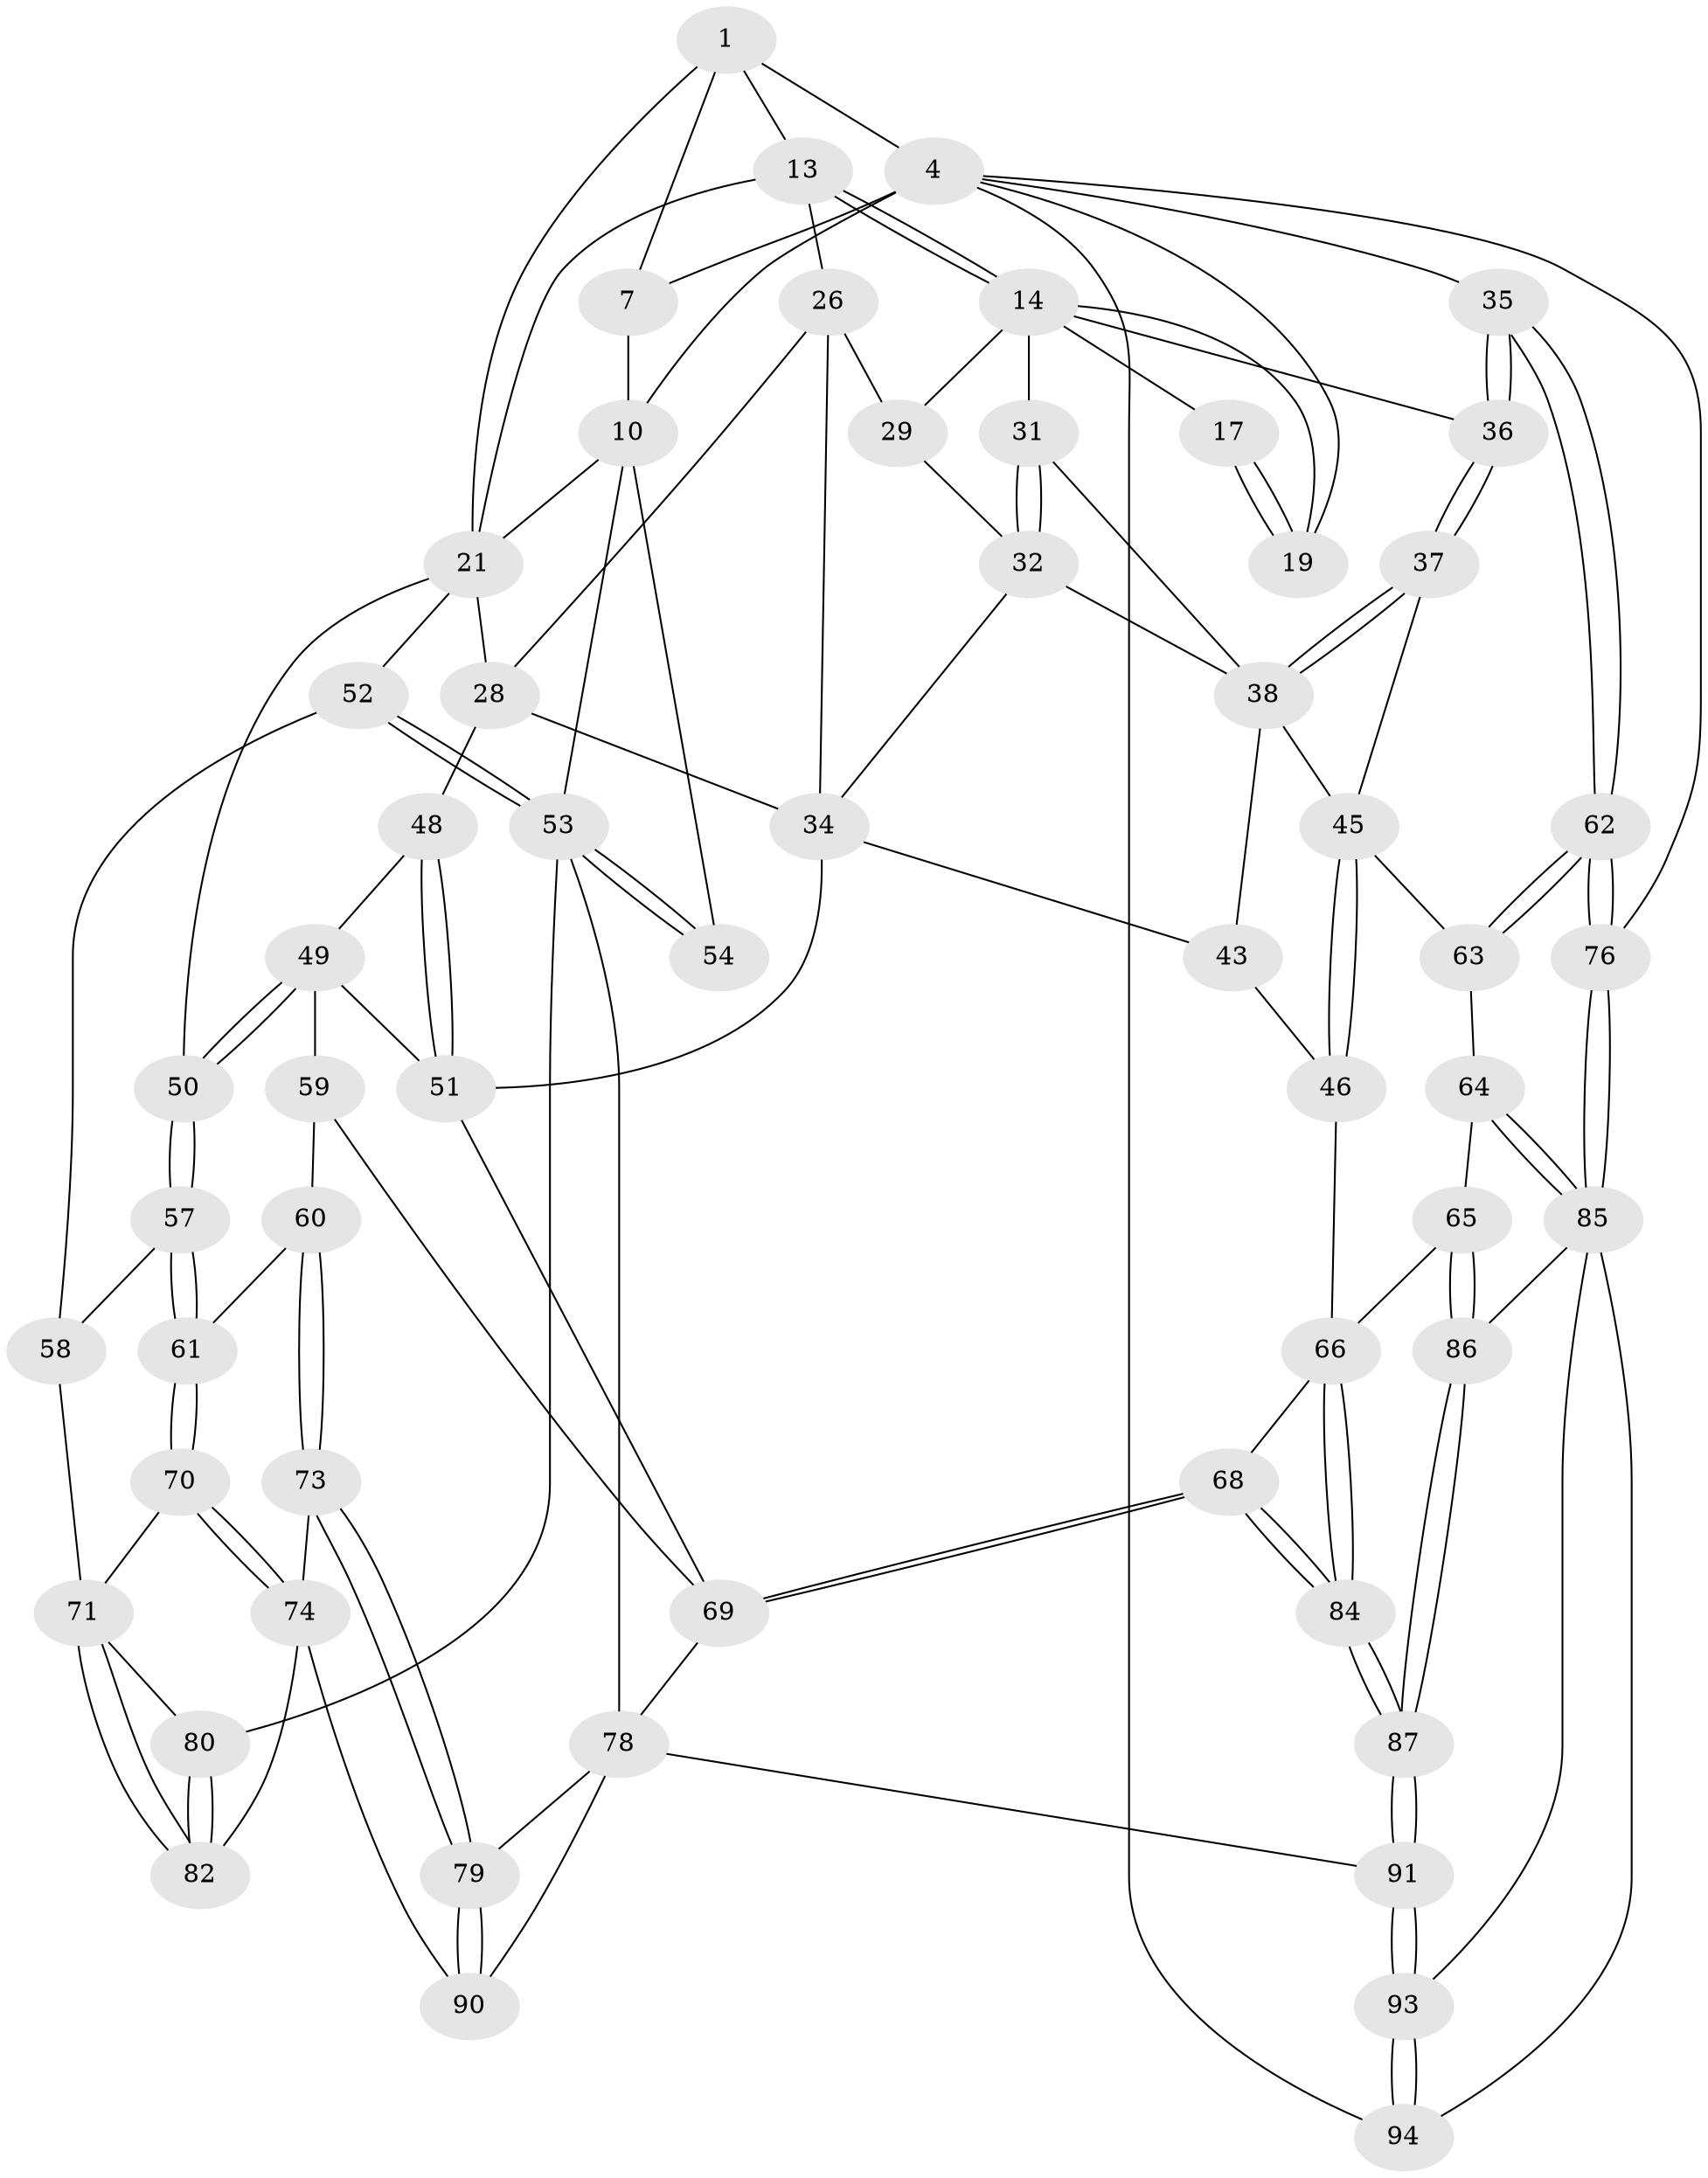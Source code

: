 // original degree distribution, {3: 0.030927835051546393, 5: 0.5257731958762887, 4: 0.2268041237113402, 6: 0.21649484536082475}
// Generated by graph-tools (version 1.1) at 2025/21/03/04/25 18:21:25]
// undirected, 58 vertices, 137 edges
graph export_dot {
graph [start="1"]
  node [color=gray90,style=filled];
  1 [pos="+0.2486745509737163+0",super="+2+6"];
  4 [pos="+1+0",super="+5+18+75"];
  7 [pos="+0.19793210343821036+0.10406972925835757",super="+8"];
  10 [pos="+0.05951101638631694+0.0331164419278021",super="+11"];
  13 [pos="+0.5315801941468001+0.02709376360696191",super="+20"];
  14 [pos="+0.7275208577383763+0.20803239985169109",super="+15"];
  17 [pos="+0.8581750385927693+0"];
  19 [pos="+1+0.23095447635939098"];
  21 [pos="+0.4811648444858226+0.0876902547390868",super="+23"];
  26 [pos="+0.5254145171487522+0.2674930954841495",super="+27"];
  28 [pos="+0.3871165822223853+0.37257796407116356",super="+40"];
  29 [pos="+0.6609587350982884+0.25032343272620444"];
  31 [pos="+0.7465291104961229+0.33698019947959523"];
  32 [pos="+0.5555563297087106+0.3882189234365429",super="+33"];
  34 [pos="+0.5283798612842725+0.3799376446115976",super="+39"];
  35 [pos="+1+0.410660147639924"];
  36 [pos="+1+0.4096685903533087"];
  37 [pos="+0.8775306898088476+0.4628862478400947"];
  38 [pos="+0.75169479728293+0.42263529856386745",super="+41"];
  43 [pos="+0.6399005773717484+0.5281432391008676"];
  45 [pos="+0.7074624969844983+0.5335406719518525",super="+47"];
  46 [pos="+0.703150088839685+0.5356788100725098"];
  48 [pos="+0.4112998829576116+0.5279528029518558"];
  49 [pos="+0.3549403523298282+0.5454424956194016",super="+56"];
  50 [pos="+0.19498748757955484+0.42920380986798795"];
  51 [pos="+0.5175110901246439+0.6572447722252408",super="+55"];
  52 [pos="+0.027991004639264055+0.6467521006164992"];
  53 [pos="+0+0.7567646520713991",super="+81"];
  54 [pos="+0+0.7592635727073774"];
  57 [pos="+0.1956334795087787+0.49242626257688"];
  58 [pos="+0.10568001827016718+0.6482706503048145"];
  59 [pos="+0.33408017528473566+0.6533100471949475"];
  60 [pos="+0.2756636551474314+0.6461640682558414"];
  61 [pos="+0.23915613983051986+0.6310452694936375"];
  62 [pos="+1+0.6126910033288663"];
  63 [pos="+0.8394176927518339+0.6146835020676717"];
  64 [pos="+0.8027292317859537+0.6807959626120921"];
  65 [pos="+0.7932122674991843+0.6921466188971622"];
  66 [pos="+0.7472731692214648+0.6828275512682388",super="+67"];
  68 [pos="+0.5566728339038282+0.7405960496483758"];
  69 [pos="+0.5154478201128104+0.7039807246542105",super="+77"];
  70 [pos="+0.20994808341723742+0.6773800450196159"];
  71 [pos="+0.18812277986382714+0.681356537693701",super="+72"];
  73 [pos="+0.28453449271682446+0.7731039444142018"];
  74 [pos="+0.2309159825870514+0.7608010806460629",super="+83"];
  76 [pos="+1+0.6425521992957095"];
  78 [pos="+0.3580579534837663+0.7903606158382678",super="+92"];
  79 [pos="+0.3373016193333512+0.7994031667554408"];
  80 [pos="+0.09553573920151763+0.7996762511793928"];
  82 [pos="+0.1260593174570415+0.798401051230478"];
  84 [pos="+0.5959670103423114+0.7972037217237677"];
  85 [pos="+0.9780305271646965+0.7315415485732037",super="+88"];
  86 [pos="+0.8112492903890534+0.7732719412020662"];
  87 [pos="+0.6109398025386015+0.8398795845681962"];
  90 [pos="+0.26612652235243994+0.9435584457242957"];
  91 [pos="+0.6091532981096845+1"];
  93 [pos="+0.6751616201303311+1"];
  94 [pos="+0.9467816196893142+1"];
  1 -- 4;
  1 -- 13;
  1 -- 21;
  1 -- 7;
  4 -- 10 [weight=3];
  4 -- 7;
  4 -- 19;
  4 -- 35;
  4 -- 94;
  4 -- 76;
  7 -- 10 [weight=2];
  10 -- 53;
  10 -- 54 [weight=2];
  10 -- 21;
  13 -- 14;
  13 -- 14;
  13 -- 26;
  13 -- 21;
  14 -- 29;
  14 -- 17;
  14 -- 19;
  14 -- 36;
  14 -- 31;
  17 -- 19;
  17 -- 19;
  21 -- 50;
  21 -- 52;
  21 -- 28;
  26 -- 29;
  26 -- 34;
  26 -- 28;
  28 -- 48;
  28 -- 34;
  29 -- 32;
  31 -- 32;
  31 -- 32;
  31 -- 38;
  32 -- 34;
  32 -- 38;
  34 -- 51;
  34 -- 43;
  35 -- 36;
  35 -- 36;
  35 -- 62;
  35 -- 62;
  36 -- 37;
  36 -- 37;
  37 -- 38;
  37 -- 38;
  37 -- 45;
  38 -- 43;
  38 -- 45;
  43 -- 46;
  45 -- 46;
  45 -- 46;
  45 -- 63;
  46 -- 66;
  48 -- 49;
  48 -- 51;
  48 -- 51;
  49 -- 50;
  49 -- 50;
  49 -- 51;
  49 -- 59;
  50 -- 57;
  50 -- 57;
  51 -- 69;
  52 -- 53;
  52 -- 53;
  52 -- 58;
  53 -- 54;
  53 -- 54;
  53 -- 80;
  53 -- 78;
  57 -- 58;
  57 -- 61;
  57 -- 61;
  58 -- 71;
  59 -- 60;
  59 -- 69;
  60 -- 61;
  60 -- 73;
  60 -- 73;
  61 -- 70;
  61 -- 70;
  62 -- 63;
  62 -- 63;
  62 -- 76;
  62 -- 76;
  63 -- 64;
  64 -- 65;
  64 -- 85;
  64 -- 85;
  65 -- 66;
  65 -- 86;
  65 -- 86;
  66 -- 84;
  66 -- 84;
  66 -- 68;
  68 -- 69;
  68 -- 69;
  68 -- 84;
  68 -- 84;
  69 -- 78;
  70 -- 71;
  70 -- 74;
  70 -- 74;
  71 -- 82;
  71 -- 82;
  71 -- 80;
  73 -- 74;
  73 -- 79;
  73 -- 79;
  74 -- 90;
  74 -- 82;
  76 -- 85;
  76 -- 85;
  78 -- 79;
  78 -- 90;
  78 -- 91;
  79 -- 90;
  79 -- 90;
  80 -- 82;
  80 -- 82;
  84 -- 87;
  84 -- 87;
  85 -- 94;
  85 -- 93;
  85 -- 86;
  86 -- 87;
  86 -- 87;
  87 -- 91;
  87 -- 91;
  91 -- 93;
  91 -- 93;
  93 -- 94;
  93 -- 94;
}
